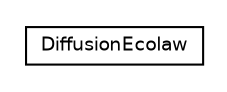 #!/usr/local/bin/dot
#
# Class diagram 
# Generated by UmlGraph version 4.4 (http://www.spinellis.gr/sw/umlgraph)
#

digraph G {
	edge [fontname="Helvetica",fontsize=10,labelfontname="Helvetica",labelfontsize=10];
	node [fontname="Helvetica",fontsize=10,shape=plaintext];
	// it.apice.sapere.distdemo.sensor.DiffusionEcolaw
	c17984 [label=<<table border="0" cellborder="1" cellspacing="0" cellpadding="2" port="p" href="./DiffusionEcolaw.html">
		<tr><td><table border="0" cellspacing="0" cellpadding="1">
			<tr><td> DiffusionEcolaw </td></tr>
		</table></td></tr>
		</table>>, fontname="Helvetica", fontcolor="black", fontsize=9.0];
}

